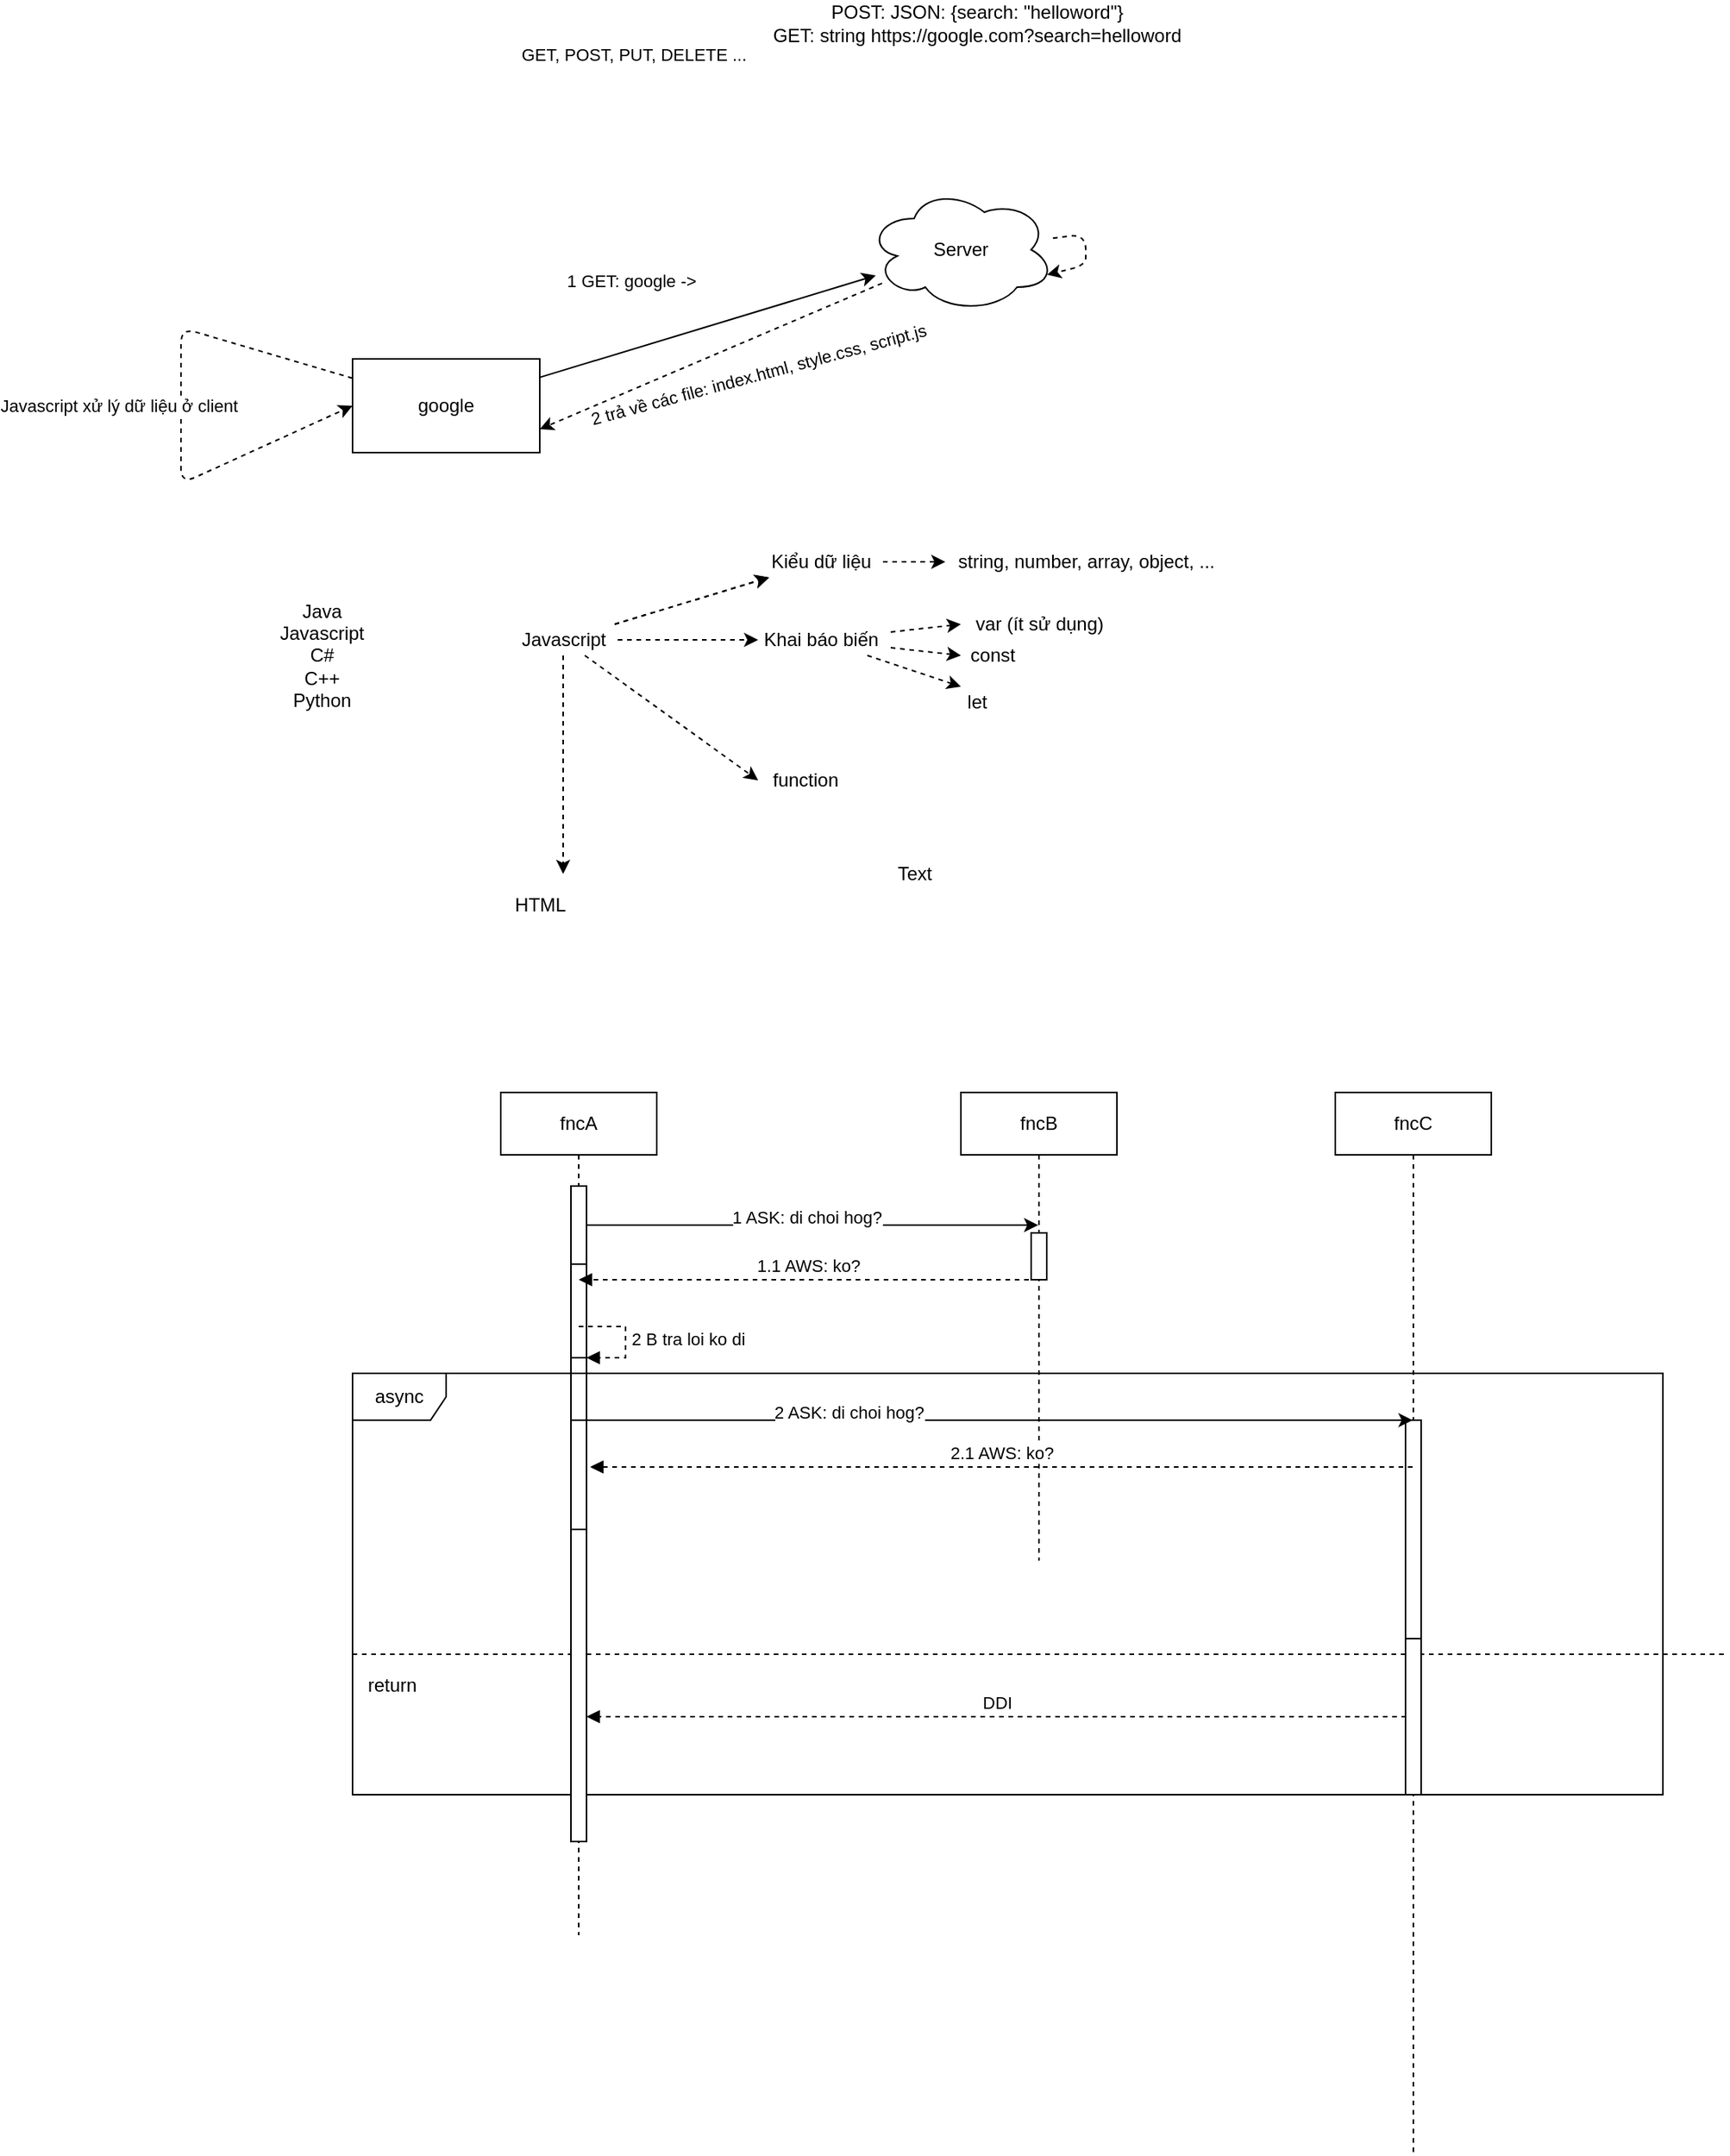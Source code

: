 <mxfile>
    <diagram id="sFscDbFX9f5W7BrS0_ol" name="Page-1">
        <mxGraphModel dx="1980" dy="1739" grid="1" gridSize="10" guides="1" tooltips="1" connect="1" arrows="1" fold="1" page="1" pageScale="1" pageWidth="850" pageHeight="1100" math="0" shadow="0">
            <root>
                <mxCell id="0"/>
                <mxCell id="1" parent="0"/>
                <mxCell id="51" style="edgeStyle=none;html=1;" parent="1" source="44" target="50" edge="1">
                    <mxGeometry relative="1" as="geometry"/>
                </mxCell>
                <mxCell id="52" value="1 GET: google -&amp;gt;&amp;nbsp;" style="edgeLabel;html=1;align=center;verticalAlign=middle;resizable=0;points=[];" parent="51" vertex="1" connectable="0">
                    <mxGeometry x="-0.181" y="2" relative="1" as="geometry">
                        <mxPoint x="-28" y="-33" as="offset"/>
                    </mxGeometry>
                </mxCell>
                <mxCell id="44" value="google" style="rounded=0;whiteSpace=wrap;html=1;" parent="1" vertex="1">
                    <mxGeometry x="220" y="90" width="120" height="60" as="geometry"/>
                </mxCell>
                <mxCell id="53" style="edgeStyle=none;html=1;entryX=1;entryY=0.75;entryDx=0;entryDy=0;dashed=1;" parent="1" source="50" target="44" edge="1">
                    <mxGeometry relative="1" as="geometry"/>
                </mxCell>
                <mxCell id="54" value="2 trả về các file: index.html, style.css, script.js" style="edgeLabel;html=1;align=center;verticalAlign=middle;resizable=0;points=[];rotation=-15;" parent="53" vertex="1" connectable="0">
                    <mxGeometry x="0.293" y="-2" relative="1" as="geometry">
                        <mxPoint x="63" as="offset"/>
                    </mxGeometry>
                </mxCell>
                <mxCell id="50" value="Server" style="ellipse;shape=cloud;whiteSpace=wrap;html=1;" parent="1" vertex="1">
                    <mxGeometry x="550" y="-20" width="120" height="80" as="geometry"/>
                </mxCell>
                <mxCell id="55" style="edgeStyle=none;html=1;entryX=0;entryY=0.5;entryDx=0;entryDy=0;dashed=1;" parent="1" source="44" target="44" edge="1">
                    <mxGeometry relative="1" as="geometry">
                        <Array as="points">
                            <mxPoint x="110" y="170"/>
                        </Array>
                    </mxGeometry>
                </mxCell>
                <mxCell id="56" value="Javascript xử lý dữ liệu ở client" style="edgeLabel;html=1;align=center;verticalAlign=middle;resizable=0;points=[];" parent="55" vertex="1" connectable="0">
                    <mxGeometry x="-0.024" y="-1" relative="1" as="geometry">
                        <mxPoint x="-39" y="1" as="offset"/>
                    </mxGeometry>
                </mxCell>
                <mxCell id="59" style="edgeStyle=none;html=1;entryX=0.96;entryY=0.7;entryDx=0;entryDy=0;entryPerimeter=0;dashed=1;" parent="1" source="50" target="50" edge="1">
                    <mxGeometry relative="1" as="geometry"/>
                </mxCell>
                <mxCell id="61" value="&lt;span style=&quot;font-size: 11px ; background-color: rgb(255 , 255 , 255)&quot;&gt;GET, POST, PUT, DELETE ...&lt;/span&gt;" style="text;html=1;align=center;verticalAlign=middle;resizable=0;points=[];autosize=1;strokeColor=none;fillColor=none;" parent="1" vertex="1">
                    <mxGeometry x="320" y="-115" width="160" height="20" as="geometry"/>
                </mxCell>
                <mxCell id="62" value="POST: JSON: {search: &quot;helloword&quot;}&lt;br&gt;GET: string https://google.com?search=helloword" style="text;html=1;align=center;verticalAlign=middle;resizable=0;points=[];autosize=1;strokeColor=none;fillColor=none;" parent="1" vertex="1">
                    <mxGeometry x="480" y="-140" width="280" height="30" as="geometry"/>
                </mxCell>
                <mxCell id="63" value="Java&lt;br&gt;Javascript&lt;br&gt;C#&lt;br&gt;C++&lt;br&gt;Python" style="text;html=1;align=center;verticalAlign=middle;resizable=0;points=[];autosize=1;strokeColor=none;fillColor=none;" parent="1" vertex="1">
                    <mxGeometry x="165" y="240" width="70" height="80" as="geometry"/>
                </mxCell>
                <mxCell id="66" value="" style="edgeStyle=none;html=1;dashed=1;" parent="1" source="64" target="65" edge="1">
                    <mxGeometry relative="1" as="geometry"/>
                </mxCell>
                <mxCell id="69" value="" style="edgeStyle=none;html=1;dashed=1;" parent="1" source="64" target="65" edge="1">
                    <mxGeometry relative="1" as="geometry"/>
                </mxCell>
                <mxCell id="70" style="edgeStyle=none;html=1;dashed=1;" parent="1" source="64" edge="1">
                    <mxGeometry relative="1" as="geometry">
                        <mxPoint x="480" y="270" as="targetPoint"/>
                    </mxGeometry>
                </mxCell>
                <mxCell id="86" style="edgeStyle=none;html=1;dashed=1;" parent="1" source="64" edge="1">
                    <mxGeometry relative="1" as="geometry">
                        <mxPoint x="480" y="360" as="targetPoint"/>
                    </mxGeometry>
                </mxCell>
                <mxCell id="88" style="edgeStyle=none;html=1;dashed=1;" parent="1" source="64" edge="1">
                    <mxGeometry relative="1" as="geometry">
                        <mxPoint x="355" y="420" as="targetPoint"/>
                    </mxGeometry>
                </mxCell>
                <mxCell id="64" value="Javascript" style="text;html=1;align=center;verticalAlign=middle;resizable=0;points=[];autosize=1;strokeColor=none;fillColor=none;" parent="1" vertex="1">
                    <mxGeometry x="320" y="260" width="70" height="20" as="geometry"/>
                </mxCell>
                <mxCell id="68" value="" style="edgeStyle=none;html=1;dashed=1;" parent="1" source="65" target="67" edge="1">
                    <mxGeometry relative="1" as="geometry"/>
                </mxCell>
                <mxCell id="65" value="Kiểu dữ liệu" style="text;html=1;align=center;verticalAlign=middle;resizable=0;points=[];autosize=1;strokeColor=none;fillColor=none;" parent="1" vertex="1">
                    <mxGeometry x="480" y="210" width="80" height="20" as="geometry"/>
                </mxCell>
                <mxCell id="67" value="string, number, array, object, ..." style="text;html=1;align=center;verticalAlign=middle;resizable=0;points=[];autosize=1;strokeColor=none;fillColor=none;" parent="1" vertex="1">
                    <mxGeometry x="600" y="210" width="180" height="20" as="geometry"/>
                </mxCell>
                <mxCell id="73" style="edgeStyle=none;html=1;dashed=1;" parent="1" source="71" edge="1">
                    <mxGeometry relative="1" as="geometry">
                        <mxPoint x="610" y="260" as="targetPoint"/>
                    </mxGeometry>
                </mxCell>
                <mxCell id="75" style="edgeStyle=none;html=1;dashed=1;" parent="1" source="71" edge="1">
                    <mxGeometry relative="1" as="geometry">
                        <mxPoint x="610" y="280" as="targetPoint"/>
                    </mxGeometry>
                </mxCell>
                <mxCell id="77" style="edgeStyle=none;html=1;dashed=1;" parent="1" source="71" edge="1">
                    <mxGeometry relative="1" as="geometry">
                        <mxPoint x="610" y="300" as="targetPoint"/>
                    </mxGeometry>
                </mxCell>
                <mxCell id="71" value="Khai báo biến" style="text;html=1;align=center;verticalAlign=middle;resizable=0;points=[];autosize=1;strokeColor=none;fillColor=none;" parent="1" vertex="1">
                    <mxGeometry x="475" y="260" width="90" height="20" as="geometry"/>
                </mxCell>
                <mxCell id="74" value="var (ít sử dụng)" style="text;html=1;align=center;verticalAlign=middle;resizable=0;points=[];autosize=1;strokeColor=none;fillColor=none;" parent="1" vertex="1">
                    <mxGeometry x="610" y="250" width="100" height="20" as="geometry"/>
                </mxCell>
                <mxCell id="76" value="const" style="text;html=1;align=center;verticalAlign=middle;resizable=0;points=[];autosize=1;strokeColor=none;fillColor=none;" parent="1" vertex="1">
                    <mxGeometry x="610" y="270" width="40" height="20" as="geometry"/>
                </mxCell>
                <mxCell id="78" value="let" style="text;html=1;align=center;verticalAlign=middle;resizable=0;points=[];autosize=1;strokeColor=none;fillColor=none;" parent="1" vertex="1">
                    <mxGeometry x="605" y="300" width="30" height="20" as="geometry"/>
                </mxCell>
                <mxCell id="87" value="function" style="text;html=1;align=center;verticalAlign=middle;resizable=0;points=[];autosize=1;strokeColor=none;fillColor=none;" parent="1" vertex="1">
                    <mxGeometry x="480" y="350" width="60" height="20" as="geometry"/>
                </mxCell>
                <mxCell id="89" value="HTML" style="text;html=1;align=center;verticalAlign=middle;resizable=0;points=[];autosize=1;strokeColor=none;fillColor=none;" parent="1" vertex="1">
                    <mxGeometry x="315" y="430" width="50" height="20" as="geometry"/>
                </mxCell>
                <mxCell id="90" value="Text" style="text;html=1;align=center;verticalAlign=middle;resizable=0;points=[];autosize=1;strokeColor=none;fillColor=none;" parent="1" vertex="1">
                    <mxGeometry x="560" y="410" width="40" height="20" as="geometry"/>
                </mxCell>
                <mxCell id="92" value="fncA" style="shape=umlLifeline;perimeter=lifelinePerimeter;whiteSpace=wrap;html=1;container=1;collapsible=0;recursiveResize=0;outlineConnect=0;" vertex="1" parent="1">
                    <mxGeometry x="315" y="560" width="100" height="540" as="geometry"/>
                </mxCell>
                <mxCell id="102" value="" style="html=1;points=[];perimeter=orthogonalPerimeter;" vertex="1" parent="92">
                    <mxGeometry x="45" y="60" width="10" height="50" as="geometry"/>
                </mxCell>
                <mxCell id="109" value="" style="html=1;points=[];perimeter=orthogonalPerimeter;" vertex="1" parent="92">
                    <mxGeometry x="45" y="110" width="10" height="80" as="geometry"/>
                </mxCell>
                <mxCell id="110" value="" style="html=1;points=[];perimeter=orthogonalPerimeter;" vertex="1" parent="92">
                    <mxGeometry x="45" y="170" width="10" height="40" as="geometry"/>
                </mxCell>
                <mxCell id="111" value="2 B tra loi ko di" style="edgeStyle=orthogonalEdgeStyle;html=1;align=left;spacingLeft=2;endArrow=block;rounded=0;entryX=1;entryY=0;dashed=1;" edge="1" target="110" parent="92">
                    <mxGeometry relative="1" as="geometry">
                        <mxPoint x="50" y="150" as="sourcePoint"/>
                        <Array as="points">
                            <mxPoint x="80" y="150"/>
                        </Array>
                    </mxGeometry>
                </mxCell>
                <mxCell id="117" value="" style="html=1;points=[];perimeter=orthogonalPerimeter;" vertex="1" parent="92">
                    <mxGeometry x="45" y="210" width="10" height="80" as="geometry"/>
                </mxCell>
                <mxCell id="100" value="fncB" style="shape=umlLifeline;perimeter=lifelinePerimeter;whiteSpace=wrap;html=1;container=1;collapsible=0;recursiveResize=0;outlineConnect=0;" vertex="1" parent="1">
                    <mxGeometry x="610" y="560" width="100" height="300" as="geometry"/>
                </mxCell>
                <mxCell id="104" value="" style="html=1;points=[];perimeter=orthogonalPerimeter;" vertex="1" parent="100">
                    <mxGeometry x="45" y="90" width="10" height="30" as="geometry"/>
                </mxCell>
                <mxCell id="103" style="edgeStyle=none;html=1;" edge="1" parent="1" source="102" target="100">
                    <mxGeometry relative="1" as="geometry"/>
                </mxCell>
                <mxCell id="108" value="1 ASK: di choi hog?" style="edgeLabel;html=1;align=center;verticalAlign=middle;resizable=0;points=[];" vertex="1" connectable="0" parent="103">
                    <mxGeometry x="-0.742" y="-1" relative="1" as="geometry">
                        <mxPoint x="103" y="-6" as="offset"/>
                    </mxGeometry>
                </mxCell>
                <mxCell id="107" value="1.1 AWS: ko?" style="html=1;verticalAlign=bottom;endArrow=block;dashed=1;" edge="1" parent="1" source="100" target="92">
                    <mxGeometry width="80" relative="1" as="geometry">
                        <mxPoint x="570" y="709.29" as="sourcePoint"/>
                        <mxPoint x="650" y="709.29" as="targetPoint"/>
                        <Array as="points">
                            <mxPoint x="420" y="680"/>
                        </Array>
                    </mxGeometry>
                </mxCell>
                <mxCell id="112" value="fncC" style="shape=umlLifeline;perimeter=lifelinePerimeter;whiteSpace=wrap;html=1;container=1;collapsible=0;recursiveResize=0;outlineConnect=0;" vertex="1" parent="1">
                    <mxGeometry x="850" y="560" width="100" height="680" as="geometry"/>
                </mxCell>
                <mxCell id="113" value="" style="html=1;points=[];perimeter=orthogonalPerimeter;" vertex="1" parent="112">
                    <mxGeometry x="45" y="210" width="10" height="140" as="geometry"/>
                </mxCell>
                <mxCell id="114" style="edgeStyle=none;html=1;" edge="1" parent="1" target="112">
                    <mxGeometry relative="1" as="geometry">
                        <mxPoint x="365.25" y="770" as="sourcePoint"/>
                        <mxPoint x="654.75" y="770" as="targetPoint"/>
                    </mxGeometry>
                </mxCell>
                <mxCell id="115" value="2 ASK: di choi hog?" style="edgeLabel;html=1;align=center;verticalAlign=middle;resizable=0;points=[];" vertex="1" connectable="0" parent="114">
                    <mxGeometry x="-0.742" y="-1" relative="1" as="geometry">
                        <mxPoint x="103" y="-6" as="offset"/>
                    </mxGeometry>
                </mxCell>
                <mxCell id="116" value="2.1 AWS: ko?" style="html=1;verticalAlign=bottom;endArrow=block;dashed=1;" edge="1" parent="1" source="112">
                    <mxGeometry width="80" relative="1" as="geometry">
                        <mxPoint x="667.71" y="800" as="sourcePoint"/>
                        <mxPoint x="372.281" y="800" as="targetPoint"/>
                        <Array as="points">
                            <mxPoint x="428.21" y="800"/>
                        </Array>
                    </mxGeometry>
                </mxCell>
                <mxCell id="118" value="async" style="shape=umlFrame;whiteSpace=wrap;html=1;" vertex="1" parent="1">
                    <mxGeometry x="220" y="740" width="840" height="270" as="geometry"/>
                </mxCell>
                <mxCell id="119" value="" style="endArrow=none;endFill=0;endSize=12;html=1;dashed=1;" edge="1" parent="1">
                    <mxGeometry width="160" relative="1" as="geometry">
                        <mxPoint x="220" y="920" as="sourcePoint"/>
                        <mxPoint x="1100" y="920" as="targetPoint"/>
                    </mxGeometry>
                </mxCell>
                <mxCell id="120" value="return" style="text;html=1;align=center;verticalAlign=middle;resizable=0;points=[];autosize=1;strokeColor=none;fillColor=none;" vertex="1" parent="1">
                    <mxGeometry x="220" y="930" width="50" height="20" as="geometry"/>
                </mxCell>
                <mxCell id="121" value="" style="html=1;points=[];perimeter=orthogonalPerimeter;" vertex="1" parent="1">
                    <mxGeometry x="360" y="840" width="10" height="200" as="geometry"/>
                </mxCell>
                <mxCell id="122" value="" style="html=1;points=[];perimeter=orthogonalPerimeter;" vertex="1" parent="1">
                    <mxGeometry x="895" y="910" width="10" height="100" as="geometry"/>
                </mxCell>
                <mxCell id="123" value="DDI" style="html=1;verticalAlign=bottom;endArrow=block;dashed=1;" edge="1" parent="1" target="121">
                    <mxGeometry width="80" relative="1" as="geometry">
                        <mxPoint x="895.43" y="960" as="sourcePoint"/>
                        <mxPoint x="600.001" y="960" as="targetPoint"/>
                        <Array as="points">
                            <mxPoint x="655.93" y="960"/>
                        </Array>
                    </mxGeometry>
                </mxCell>
            </root>
        </mxGraphModel>
    </diagram>
</mxfile>